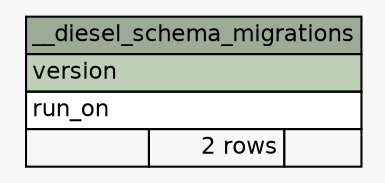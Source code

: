 // dot 2.42.3 on Mac OS X 10.15.4
// SchemaSpy rev 590
digraph "__diesel_schema_migrations" {
  graph [
    rankdir="RL"
    bgcolor="#f7f7f7"
    nodesep="0.18"
    ranksep="0.46"
    fontname="Helvetica"
    fontsize="11"
  ];
  node [
    fontname="Helvetica"
    fontsize="11"
    shape="plaintext"
  ];
  edge [
    arrowsize="0.8"
  ];
  "__diesel_schema_migrations" [
    label=<
    <TABLE BORDER="0" CELLBORDER="1" CELLSPACING="0" BGCOLOR="#ffffff">
      <TR><TD COLSPAN="3" BGCOLOR="#9bab96" ALIGN="CENTER">__diesel_schema_migrations</TD></TR>
      <TR><TD PORT="version" COLSPAN="3" BGCOLOR="#bed1b8" ALIGN="LEFT">version</TD></TR>
      <TR><TD PORT="run_on" COLSPAN="3" ALIGN="LEFT">run_on</TD></TR>
      <TR><TD ALIGN="LEFT" BGCOLOR="#f7f7f7">  </TD><TD ALIGN="RIGHT" BGCOLOR="#f7f7f7">2 rows</TD><TD ALIGN="RIGHT" BGCOLOR="#f7f7f7">  </TD></TR>
    </TABLE>>
    URL="tables/__diesel_schema_migrations.html"
    tooltip="__diesel_schema_migrations"
  ];
}
